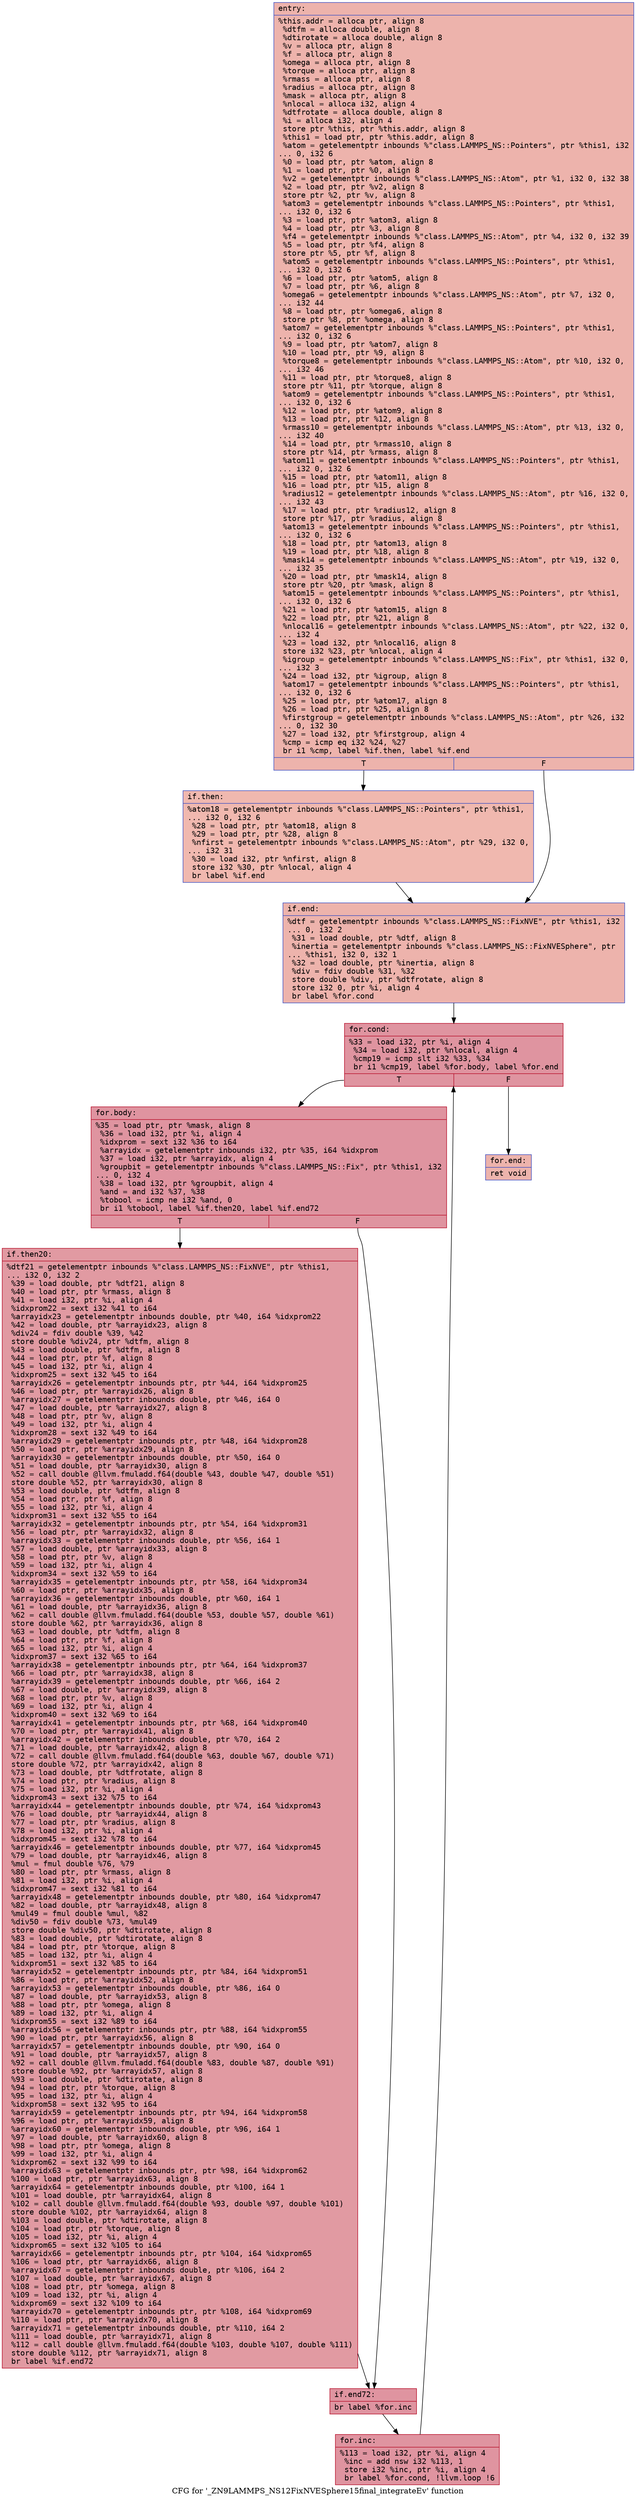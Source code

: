 digraph "CFG for '_ZN9LAMMPS_NS12FixNVESphere15final_integrateEv' function" {
	label="CFG for '_ZN9LAMMPS_NS12FixNVESphere15final_integrateEv' function";

	Node0x55fe505abf20 [shape=record,color="#3d50c3ff", style=filled, fillcolor="#d6524470" fontname="Courier",label="{entry:\l|  %this.addr = alloca ptr, align 8\l  %dtfm = alloca double, align 8\l  %dtirotate = alloca double, align 8\l  %v = alloca ptr, align 8\l  %f = alloca ptr, align 8\l  %omega = alloca ptr, align 8\l  %torque = alloca ptr, align 8\l  %rmass = alloca ptr, align 8\l  %radius = alloca ptr, align 8\l  %mask = alloca ptr, align 8\l  %nlocal = alloca i32, align 4\l  %dtfrotate = alloca double, align 8\l  %i = alloca i32, align 4\l  store ptr %this, ptr %this.addr, align 8\l  %this1 = load ptr, ptr %this.addr, align 8\l  %atom = getelementptr inbounds %\"class.LAMMPS_NS::Pointers\", ptr %this1, i32\l... 0, i32 6\l  %0 = load ptr, ptr %atom, align 8\l  %1 = load ptr, ptr %0, align 8\l  %v2 = getelementptr inbounds %\"class.LAMMPS_NS::Atom\", ptr %1, i32 0, i32 38\l  %2 = load ptr, ptr %v2, align 8\l  store ptr %2, ptr %v, align 8\l  %atom3 = getelementptr inbounds %\"class.LAMMPS_NS::Pointers\", ptr %this1,\l... i32 0, i32 6\l  %3 = load ptr, ptr %atom3, align 8\l  %4 = load ptr, ptr %3, align 8\l  %f4 = getelementptr inbounds %\"class.LAMMPS_NS::Atom\", ptr %4, i32 0, i32 39\l  %5 = load ptr, ptr %f4, align 8\l  store ptr %5, ptr %f, align 8\l  %atom5 = getelementptr inbounds %\"class.LAMMPS_NS::Pointers\", ptr %this1,\l... i32 0, i32 6\l  %6 = load ptr, ptr %atom5, align 8\l  %7 = load ptr, ptr %6, align 8\l  %omega6 = getelementptr inbounds %\"class.LAMMPS_NS::Atom\", ptr %7, i32 0,\l... i32 44\l  %8 = load ptr, ptr %omega6, align 8\l  store ptr %8, ptr %omega, align 8\l  %atom7 = getelementptr inbounds %\"class.LAMMPS_NS::Pointers\", ptr %this1,\l... i32 0, i32 6\l  %9 = load ptr, ptr %atom7, align 8\l  %10 = load ptr, ptr %9, align 8\l  %torque8 = getelementptr inbounds %\"class.LAMMPS_NS::Atom\", ptr %10, i32 0,\l... i32 46\l  %11 = load ptr, ptr %torque8, align 8\l  store ptr %11, ptr %torque, align 8\l  %atom9 = getelementptr inbounds %\"class.LAMMPS_NS::Pointers\", ptr %this1,\l... i32 0, i32 6\l  %12 = load ptr, ptr %atom9, align 8\l  %13 = load ptr, ptr %12, align 8\l  %rmass10 = getelementptr inbounds %\"class.LAMMPS_NS::Atom\", ptr %13, i32 0,\l... i32 40\l  %14 = load ptr, ptr %rmass10, align 8\l  store ptr %14, ptr %rmass, align 8\l  %atom11 = getelementptr inbounds %\"class.LAMMPS_NS::Pointers\", ptr %this1,\l... i32 0, i32 6\l  %15 = load ptr, ptr %atom11, align 8\l  %16 = load ptr, ptr %15, align 8\l  %radius12 = getelementptr inbounds %\"class.LAMMPS_NS::Atom\", ptr %16, i32 0,\l... i32 43\l  %17 = load ptr, ptr %radius12, align 8\l  store ptr %17, ptr %radius, align 8\l  %atom13 = getelementptr inbounds %\"class.LAMMPS_NS::Pointers\", ptr %this1,\l... i32 0, i32 6\l  %18 = load ptr, ptr %atom13, align 8\l  %19 = load ptr, ptr %18, align 8\l  %mask14 = getelementptr inbounds %\"class.LAMMPS_NS::Atom\", ptr %19, i32 0,\l... i32 35\l  %20 = load ptr, ptr %mask14, align 8\l  store ptr %20, ptr %mask, align 8\l  %atom15 = getelementptr inbounds %\"class.LAMMPS_NS::Pointers\", ptr %this1,\l... i32 0, i32 6\l  %21 = load ptr, ptr %atom15, align 8\l  %22 = load ptr, ptr %21, align 8\l  %nlocal16 = getelementptr inbounds %\"class.LAMMPS_NS::Atom\", ptr %22, i32 0,\l... i32 4\l  %23 = load i32, ptr %nlocal16, align 8\l  store i32 %23, ptr %nlocal, align 4\l  %igroup = getelementptr inbounds %\"class.LAMMPS_NS::Fix\", ptr %this1, i32 0,\l... i32 3\l  %24 = load i32, ptr %igroup, align 8\l  %atom17 = getelementptr inbounds %\"class.LAMMPS_NS::Pointers\", ptr %this1,\l... i32 0, i32 6\l  %25 = load ptr, ptr %atom17, align 8\l  %26 = load ptr, ptr %25, align 8\l  %firstgroup = getelementptr inbounds %\"class.LAMMPS_NS::Atom\", ptr %26, i32\l... 0, i32 30\l  %27 = load i32, ptr %firstgroup, align 4\l  %cmp = icmp eq i32 %24, %27\l  br i1 %cmp, label %if.then, label %if.end\l|{<s0>T|<s1>F}}"];
	Node0x55fe505abf20:s0 -> Node0x55fe5062ca60[tooltip="entry -> if.then\nProbability 50.00%" ];
	Node0x55fe505abf20:s1 -> Node0x55fe5062cad0[tooltip="entry -> if.end\nProbability 50.00%" ];
	Node0x55fe5062ca60 [shape=record,color="#3d50c3ff", style=filled, fillcolor="#dc5d4a70" fontname="Courier",label="{if.then:\l|  %atom18 = getelementptr inbounds %\"class.LAMMPS_NS::Pointers\", ptr %this1,\l... i32 0, i32 6\l  %28 = load ptr, ptr %atom18, align 8\l  %29 = load ptr, ptr %28, align 8\l  %nfirst = getelementptr inbounds %\"class.LAMMPS_NS::Atom\", ptr %29, i32 0,\l... i32 31\l  %30 = load i32, ptr %nfirst, align 8\l  store i32 %30, ptr %nlocal, align 4\l  br label %if.end\l}"];
	Node0x55fe5062ca60 -> Node0x55fe5062cad0[tooltip="if.then -> if.end\nProbability 100.00%" ];
	Node0x55fe5062cad0 [shape=record,color="#3d50c3ff", style=filled, fillcolor="#d6524470" fontname="Courier",label="{if.end:\l|  %dtf = getelementptr inbounds %\"class.LAMMPS_NS::FixNVE\", ptr %this1, i32\l... 0, i32 2\l  %31 = load double, ptr %dtf, align 8\l  %inertia = getelementptr inbounds %\"class.LAMMPS_NS::FixNVESphere\", ptr\l... %this1, i32 0, i32 1\l  %32 = load double, ptr %inertia, align 8\l  %div = fdiv double %31, %32\l  store double %div, ptr %dtfrotate, align 8\l  store i32 0, ptr %i, align 4\l  br label %for.cond\l}"];
	Node0x55fe5062cad0 -> Node0x55fe5062d4f0[tooltip="if.end -> for.cond\nProbability 100.00%" ];
	Node0x55fe5062d4f0 [shape=record,color="#b70d28ff", style=filled, fillcolor="#b70d2870" fontname="Courier",label="{for.cond:\l|  %33 = load i32, ptr %i, align 4\l  %34 = load i32, ptr %nlocal, align 4\l  %cmp19 = icmp slt i32 %33, %34\l  br i1 %cmp19, label %for.body, label %for.end\l|{<s0>T|<s1>F}}"];
	Node0x55fe5062d4f0:s0 -> Node0x55fe5062d790[tooltip="for.cond -> for.body\nProbability 96.88%" ];
	Node0x55fe5062d4f0:s1 -> Node0x55fe5062d810[tooltip="for.cond -> for.end\nProbability 3.12%" ];
	Node0x55fe5062d790 [shape=record,color="#b70d28ff", style=filled, fillcolor="#b70d2870" fontname="Courier",label="{for.body:\l|  %35 = load ptr, ptr %mask, align 8\l  %36 = load i32, ptr %i, align 4\l  %idxprom = sext i32 %36 to i64\l  %arrayidx = getelementptr inbounds i32, ptr %35, i64 %idxprom\l  %37 = load i32, ptr %arrayidx, align 4\l  %groupbit = getelementptr inbounds %\"class.LAMMPS_NS::Fix\", ptr %this1, i32\l... 0, i32 4\l  %38 = load i32, ptr %groupbit, align 4\l  %and = and i32 %37, %38\l  %tobool = icmp ne i32 %and, 0\l  br i1 %tobool, label %if.then20, label %if.end72\l|{<s0>T|<s1>F}}"];
	Node0x55fe5062d790:s0 -> Node0x55fe5062b780[tooltip="for.body -> if.then20\nProbability 62.50%" ];
	Node0x55fe5062d790:s1 -> Node0x55fe5062e270[tooltip="for.body -> if.end72\nProbability 37.50%" ];
	Node0x55fe5062b780 [shape=record,color="#b70d28ff", style=filled, fillcolor="#bb1b2c70" fontname="Courier",label="{if.then20:\l|  %dtf21 = getelementptr inbounds %\"class.LAMMPS_NS::FixNVE\", ptr %this1,\l... i32 0, i32 2\l  %39 = load double, ptr %dtf21, align 8\l  %40 = load ptr, ptr %rmass, align 8\l  %41 = load i32, ptr %i, align 4\l  %idxprom22 = sext i32 %41 to i64\l  %arrayidx23 = getelementptr inbounds double, ptr %40, i64 %idxprom22\l  %42 = load double, ptr %arrayidx23, align 8\l  %div24 = fdiv double %39, %42\l  store double %div24, ptr %dtfm, align 8\l  %43 = load double, ptr %dtfm, align 8\l  %44 = load ptr, ptr %f, align 8\l  %45 = load i32, ptr %i, align 4\l  %idxprom25 = sext i32 %45 to i64\l  %arrayidx26 = getelementptr inbounds ptr, ptr %44, i64 %idxprom25\l  %46 = load ptr, ptr %arrayidx26, align 8\l  %arrayidx27 = getelementptr inbounds double, ptr %46, i64 0\l  %47 = load double, ptr %arrayidx27, align 8\l  %48 = load ptr, ptr %v, align 8\l  %49 = load i32, ptr %i, align 4\l  %idxprom28 = sext i32 %49 to i64\l  %arrayidx29 = getelementptr inbounds ptr, ptr %48, i64 %idxprom28\l  %50 = load ptr, ptr %arrayidx29, align 8\l  %arrayidx30 = getelementptr inbounds double, ptr %50, i64 0\l  %51 = load double, ptr %arrayidx30, align 8\l  %52 = call double @llvm.fmuladd.f64(double %43, double %47, double %51)\l  store double %52, ptr %arrayidx30, align 8\l  %53 = load double, ptr %dtfm, align 8\l  %54 = load ptr, ptr %f, align 8\l  %55 = load i32, ptr %i, align 4\l  %idxprom31 = sext i32 %55 to i64\l  %arrayidx32 = getelementptr inbounds ptr, ptr %54, i64 %idxprom31\l  %56 = load ptr, ptr %arrayidx32, align 8\l  %arrayidx33 = getelementptr inbounds double, ptr %56, i64 1\l  %57 = load double, ptr %arrayidx33, align 8\l  %58 = load ptr, ptr %v, align 8\l  %59 = load i32, ptr %i, align 4\l  %idxprom34 = sext i32 %59 to i64\l  %arrayidx35 = getelementptr inbounds ptr, ptr %58, i64 %idxprom34\l  %60 = load ptr, ptr %arrayidx35, align 8\l  %arrayidx36 = getelementptr inbounds double, ptr %60, i64 1\l  %61 = load double, ptr %arrayidx36, align 8\l  %62 = call double @llvm.fmuladd.f64(double %53, double %57, double %61)\l  store double %62, ptr %arrayidx36, align 8\l  %63 = load double, ptr %dtfm, align 8\l  %64 = load ptr, ptr %f, align 8\l  %65 = load i32, ptr %i, align 4\l  %idxprom37 = sext i32 %65 to i64\l  %arrayidx38 = getelementptr inbounds ptr, ptr %64, i64 %idxprom37\l  %66 = load ptr, ptr %arrayidx38, align 8\l  %arrayidx39 = getelementptr inbounds double, ptr %66, i64 2\l  %67 = load double, ptr %arrayidx39, align 8\l  %68 = load ptr, ptr %v, align 8\l  %69 = load i32, ptr %i, align 4\l  %idxprom40 = sext i32 %69 to i64\l  %arrayidx41 = getelementptr inbounds ptr, ptr %68, i64 %idxprom40\l  %70 = load ptr, ptr %arrayidx41, align 8\l  %arrayidx42 = getelementptr inbounds double, ptr %70, i64 2\l  %71 = load double, ptr %arrayidx42, align 8\l  %72 = call double @llvm.fmuladd.f64(double %63, double %67, double %71)\l  store double %72, ptr %arrayidx42, align 8\l  %73 = load double, ptr %dtfrotate, align 8\l  %74 = load ptr, ptr %radius, align 8\l  %75 = load i32, ptr %i, align 4\l  %idxprom43 = sext i32 %75 to i64\l  %arrayidx44 = getelementptr inbounds double, ptr %74, i64 %idxprom43\l  %76 = load double, ptr %arrayidx44, align 8\l  %77 = load ptr, ptr %radius, align 8\l  %78 = load i32, ptr %i, align 4\l  %idxprom45 = sext i32 %78 to i64\l  %arrayidx46 = getelementptr inbounds double, ptr %77, i64 %idxprom45\l  %79 = load double, ptr %arrayidx46, align 8\l  %mul = fmul double %76, %79\l  %80 = load ptr, ptr %rmass, align 8\l  %81 = load i32, ptr %i, align 4\l  %idxprom47 = sext i32 %81 to i64\l  %arrayidx48 = getelementptr inbounds double, ptr %80, i64 %idxprom47\l  %82 = load double, ptr %arrayidx48, align 8\l  %mul49 = fmul double %mul, %82\l  %div50 = fdiv double %73, %mul49\l  store double %div50, ptr %dtirotate, align 8\l  %83 = load double, ptr %dtirotate, align 8\l  %84 = load ptr, ptr %torque, align 8\l  %85 = load i32, ptr %i, align 4\l  %idxprom51 = sext i32 %85 to i64\l  %arrayidx52 = getelementptr inbounds ptr, ptr %84, i64 %idxprom51\l  %86 = load ptr, ptr %arrayidx52, align 8\l  %arrayidx53 = getelementptr inbounds double, ptr %86, i64 0\l  %87 = load double, ptr %arrayidx53, align 8\l  %88 = load ptr, ptr %omega, align 8\l  %89 = load i32, ptr %i, align 4\l  %idxprom55 = sext i32 %89 to i64\l  %arrayidx56 = getelementptr inbounds ptr, ptr %88, i64 %idxprom55\l  %90 = load ptr, ptr %arrayidx56, align 8\l  %arrayidx57 = getelementptr inbounds double, ptr %90, i64 0\l  %91 = load double, ptr %arrayidx57, align 8\l  %92 = call double @llvm.fmuladd.f64(double %83, double %87, double %91)\l  store double %92, ptr %arrayidx57, align 8\l  %93 = load double, ptr %dtirotate, align 8\l  %94 = load ptr, ptr %torque, align 8\l  %95 = load i32, ptr %i, align 4\l  %idxprom58 = sext i32 %95 to i64\l  %arrayidx59 = getelementptr inbounds ptr, ptr %94, i64 %idxprom58\l  %96 = load ptr, ptr %arrayidx59, align 8\l  %arrayidx60 = getelementptr inbounds double, ptr %96, i64 1\l  %97 = load double, ptr %arrayidx60, align 8\l  %98 = load ptr, ptr %omega, align 8\l  %99 = load i32, ptr %i, align 4\l  %idxprom62 = sext i32 %99 to i64\l  %arrayidx63 = getelementptr inbounds ptr, ptr %98, i64 %idxprom62\l  %100 = load ptr, ptr %arrayidx63, align 8\l  %arrayidx64 = getelementptr inbounds double, ptr %100, i64 1\l  %101 = load double, ptr %arrayidx64, align 8\l  %102 = call double @llvm.fmuladd.f64(double %93, double %97, double %101)\l  store double %102, ptr %arrayidx64, align 8\l  %103 = load double, ptr %dtirotate, align 8\l  %104 = load ptr, ptr %torque, align 8\l  %105 = load i32, ptr %i, align 4\l  %idxprom65 = sext i32 %105 to i64\l  %arrayidx66 = getelementptr inbounds ptr, ptr %104, i64 %idxprom65\l  %106 = load ptr, ptr %arrayidx66, align 8\l  %arrayidx67 = getelementptr inbounds double, ptr %106, i64 2\l  %107 = load double, ptr %arrayidx67, align 8\l  %108 = load ptr, ptr %omega, align 8\l  %109 = load i32, ptr %i, align 4\l  %idxprom69 = sext i32 %109 to i64\l  %arrayidx70 = getelementptr inbounds ptr, ptr %108, i64 %idxprom69\l  %110 = load ptr, ptr %arrayidx70, align 8\l  %arrayidx71 = getelementptr inbounds double, ptr %110, i64 2\l  %111 = load double, ptr %arrayidx71, align 8\l  %112 = call double @llvm.fmuladd.f64(double %103, double %107, double %111)\l  store double %112, ptr %arrayidx71, align 8\l  br label %if.end72\l}"];
	Node0x55fe5062b780 -> Node0x55fe5062e270[tooltip="if.then20 -> if.end72\nProbability 100.00%" ];
	Node0x55fe5062e270 [shape=record,color="#b70d28ff", style=filled, fillcolor="#b70d2870" fontname="Courier",label="{if.end72:\l|  br label %for.inc\l}"];
	Node0x55fe5062e270 -> Node0x55fe50634c70[tooltip="if.end72 -> for.inc\nProbability 100.00%" ];
	Node0x55fe50634c70 [shape=record,color="#b70d28ff", style=filled, fillcolor="#b70d2870" fontname="Courier",label="{for.inc:\l|  %113 = load i32, ptr %i, align 4\l  %inc = add nsw i32 %113, 1\l  store i32 %inc, ptr %i, align 4\l  br label %for.cond, !llvm.loop !6\l}"];
	Node0x55fe50634c70 -> Node0x55fe5062d4f0[tooltip="for.inc -> for.cond\nProbability 100.00%" ];
	Node0x55fe5062d810 [shape=record,color="#3d50c3ff", style=filled, fillcolor="#d6524470" fontname="Courier",label="{for.end:\l|  ret void\l}"];
}
